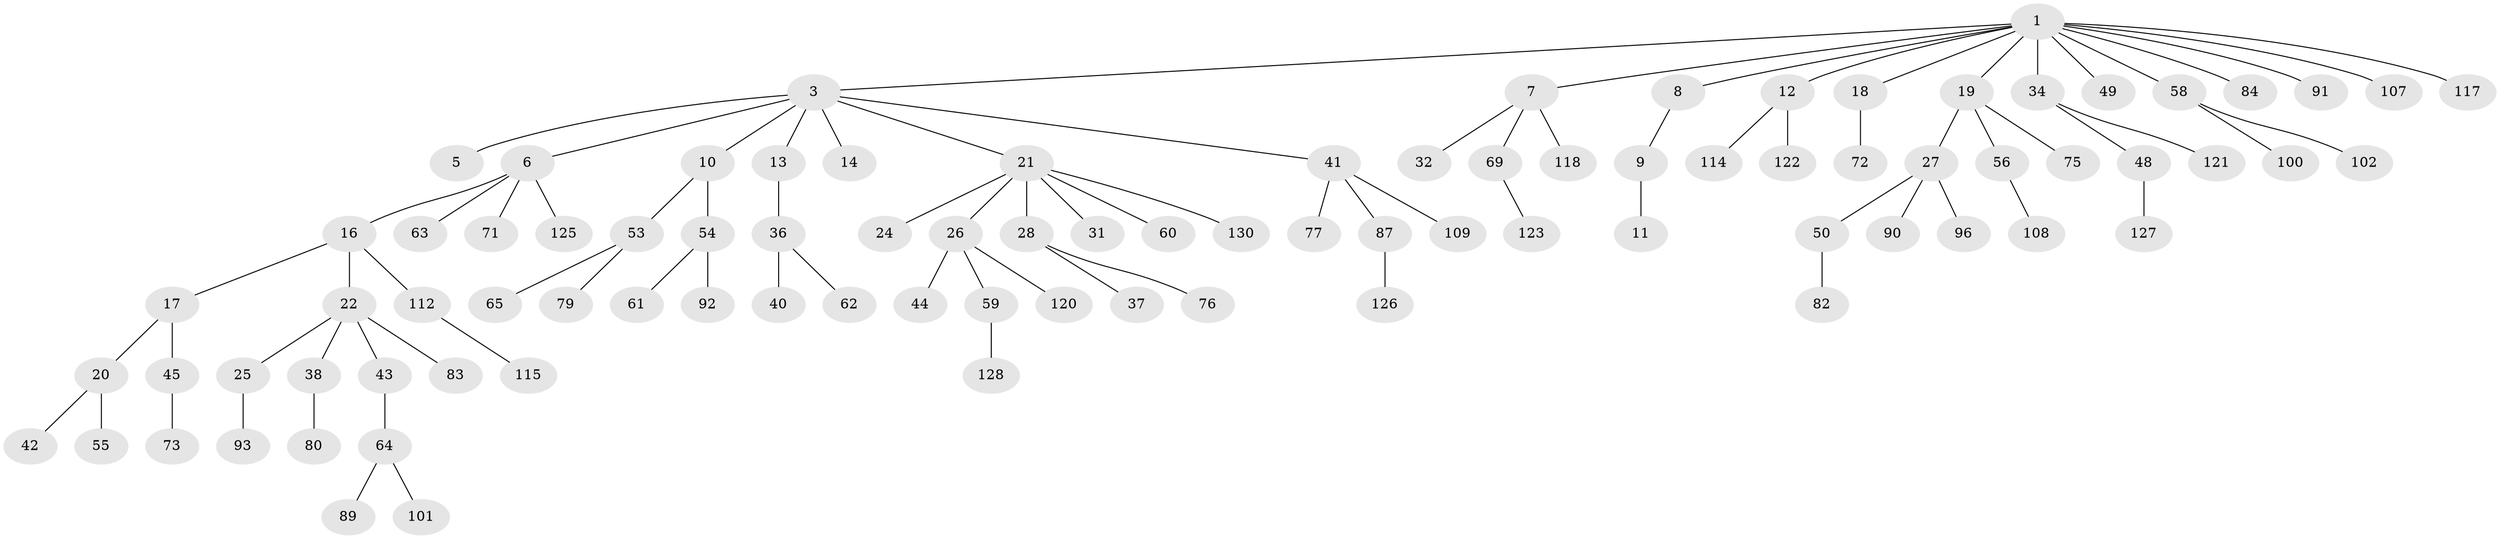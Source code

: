 // Generated by graph-tools (version 1.1) at 2025/24/03/03/25 07:24:05]
// undirected, 90 vertices, 89 edges
graph export_dot {
graph [start="1"]
  node [color=gray90,style=filled];
  1 [super="+2"];
  3 [super="+4"];
  5;
  6 [super="+39"];
  7 [super="+30"];
  8;
  9 [super="+51"];
  10;
  11 [super="+29"];
  12 [super="+95"];
  13 [super="+15"];
  14 [super="+33"];
  16 [super="+47"];
  17;
  18;
  19 [super="+46"];
  20 [super="+70"];
  21 [super="+57"];
  22 [super="+23"];
  24;
  25 [super="+74"];
  26 [super="+35"];
  27 [super="+94"];
  28 [super="+99"];
  31 [super="+97"];
  32;
  34 [super="+66"];
  36;
  37;
  38 [super="+67"];
  40 [super="+52"];
  41 [super="+68"];
  42;
  43;
  44;
  45;
  48 [super="+110"];
  49;
  50;
  53 [super="+88"];
  54 [super="+113"];
  55;
  56 [super="+78"];
  58 [super="+86"];
  59;
  60;
  61;
  62;
  63 [super="+103"];
  64 [super="+85"];
  65;
  69 [super="+105"];
  71 [super="+81"];
  72;
  73;
  75;
  76;
  77;
  79;
  80;
  82;
  83 [super="+106"];
  84;
  87 [super="+119"];
  89;
  90;
  91;
  92;
  93 [super="+98"];
  96 [super="+104"];
  100;
  101;
  102;
  107;
  108 [super="+129"];
  109 [super="+111"];
  112;
  114;
  115 [super="+116"];
  117;
  118;
  120 [super="+124"];
  121;
  122;
  123;
  125;
  126;
  127;
  128;
  130;
  1 -- 19;
  1 -- 34;
  1 -- 49;
  1 -- 3;
  1 -- 7;
  1 -- 8;
  1 -- 107;
  1 -- 12;
  1 -- 18;
  1 -- 84;
  1 -- 117;
  1 -- 58;
  1 -- 91;
  3 -- 5;
  3 -- 10;
  3 -- 14;
  3 -- 41;
  3 -- 13;
  3 -- 21;
  3 -- 6;
  6 -- 16;
  6 -- 63;
  6 -- 125;
  6 -- 71;
  7 -- 69;
  7 -- 32;
  7 -- 118;
  8 -- 9;
  9 -- 11;
  10 -- 53;
  10 -- 54;
  12 -- 114;
  12 -- 122;
  13 -- 36;
  16 -- 17;
  16 -- 22;
  16 -- 112;
  17 -- 20;
  17 -- 45;
  18 -- 72;
  19 -- 27;
  19 -- 56;
  19 -- 75;
  20 -- 42;
  20 -- 55;
  21 -- 24;
  21 -- 26;
  21 -- 28;
  21 -- 31;
  21 -- 130;
  21 -- 60;
  22 -- 25;
  22 -- 43;
  22 -- 38;
  22 -- 83;
  25 -- 93;
  26 -- 44;
  26 -- 59;
  26 -- 120;
  27 -- 50;
  27 -- 90;
  27 -- 96;
  28 -- 37;
  28 -- 76;
  34 -- 48;
  34 -- 121;
  36 -- 40;
  36 -- 62;
  38 -- 80;
  41 -- 109;
  41 -- 77;
  41 -- 87;
  43 -- 64;
  45 -- 73;
  48 -- 127;
  50 -- 82;
  53 -- 65;
  53 -- 79;
  54 -- 61;
  54 -- 92;
  56 -- 108;
  58 -- 100;
  58 -- 102;
  59 -- 128;
  64 -- 89;
  64 -- 101;
  69 -- 123;
  87 -- 126;
  112 -- 115;
}
